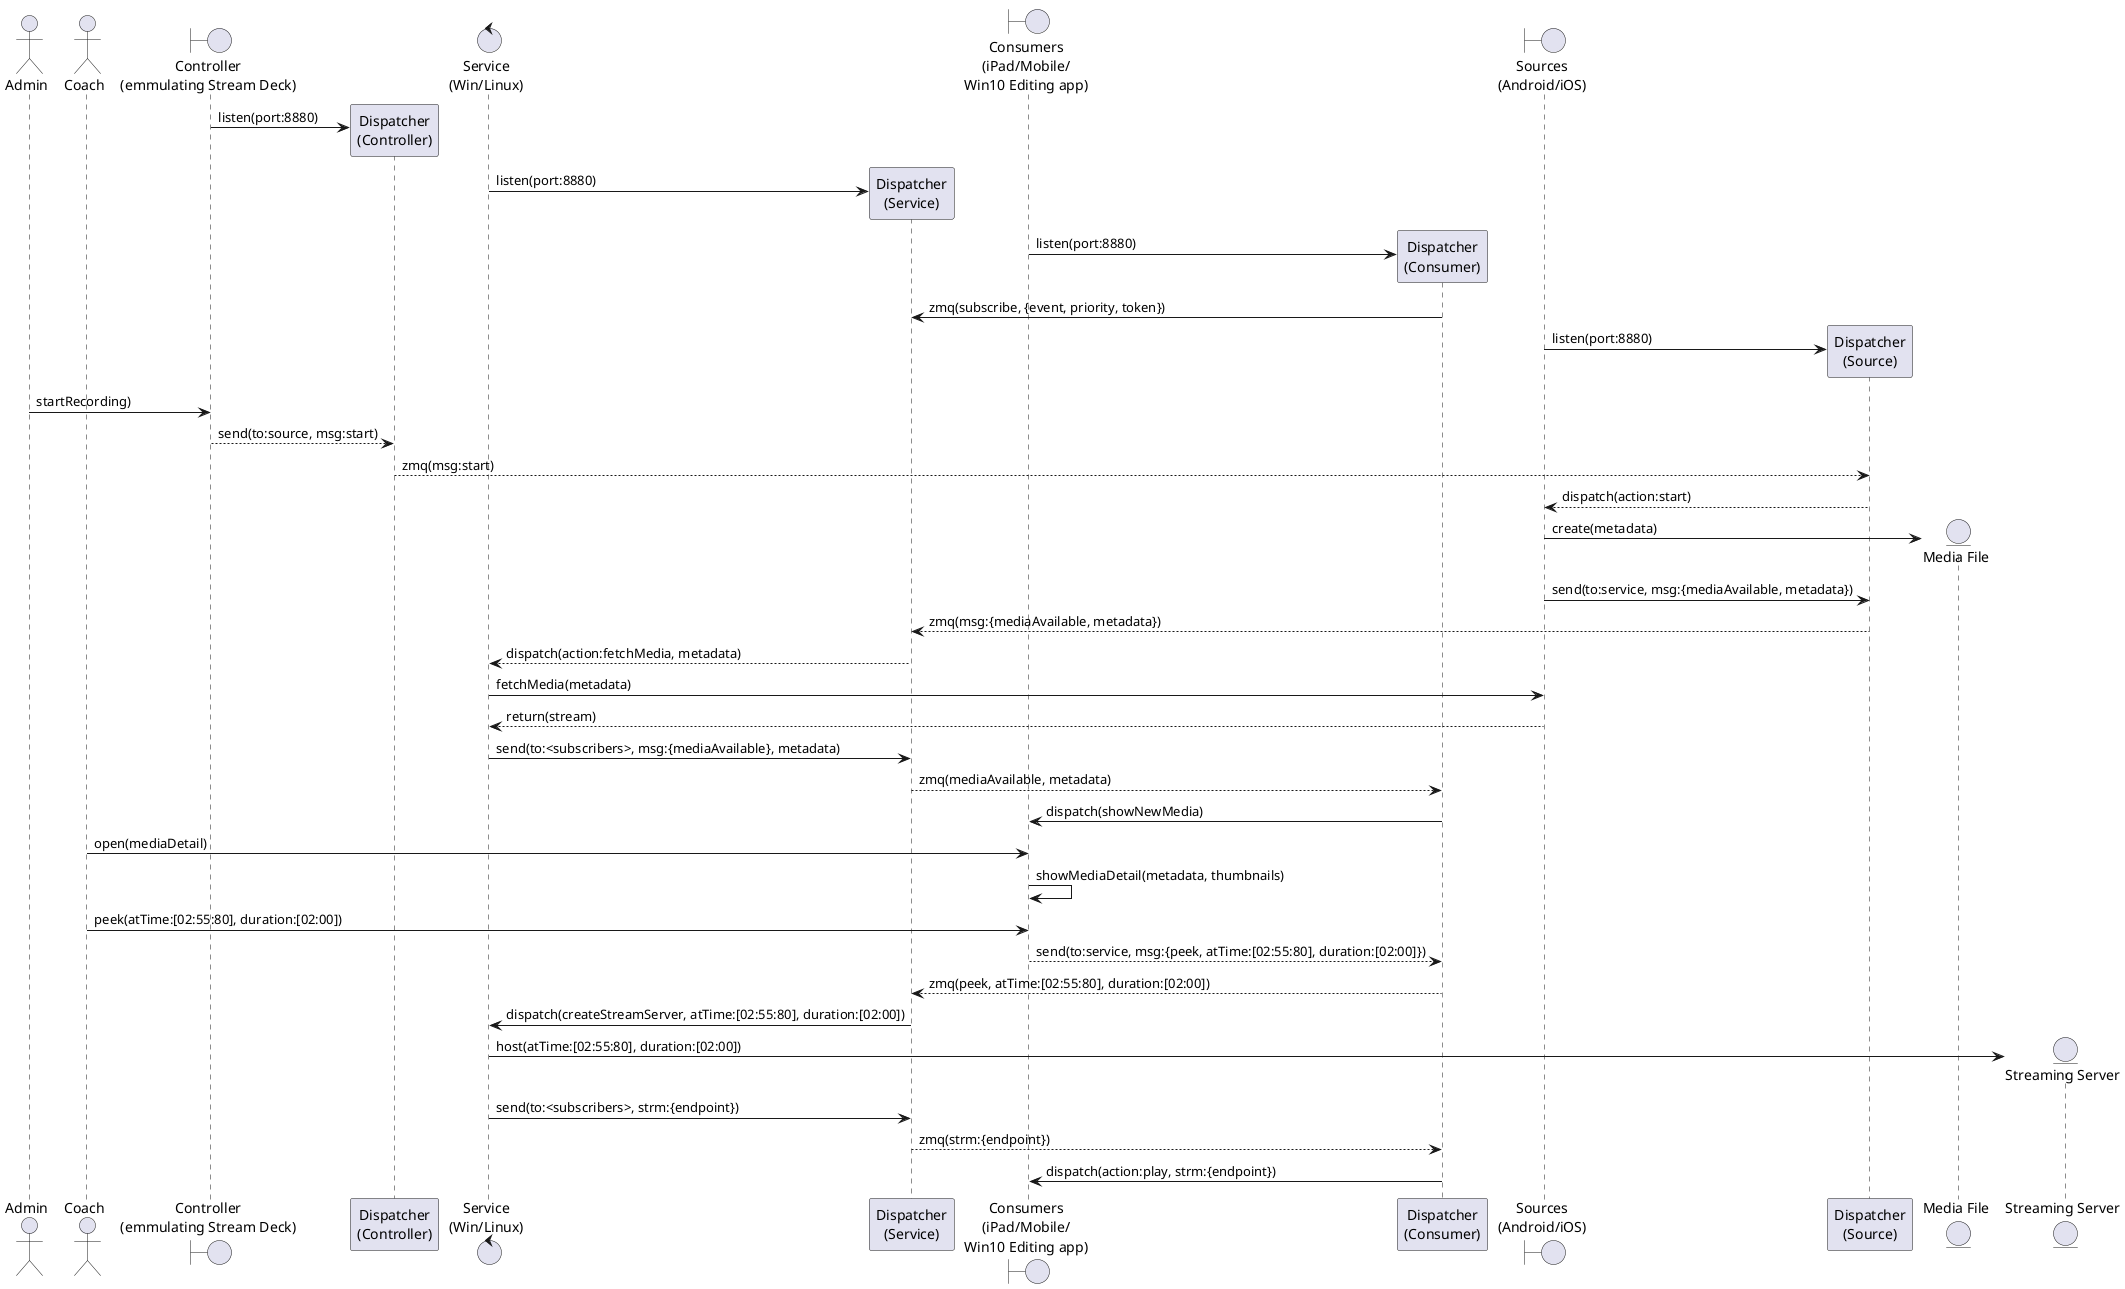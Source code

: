 @startuml Message Queue

actor admin as "Admin"
actor coach as "Coach"
boundary emu as "Controller\n(emmulating Stream Deck)"
create mq_emu as "Dispatcher\n(Controller)"
emu -> mq_emu: listen(port:8880)

control srv as "Service\n(Win/Linux)"
create mq_srv as "Dispatcher\n(Service)"
srv -> mq_srv: listen(port:8880)

boundary cns as "Consumers\n(iPad/Mobile/\nWin10 Editing app)"
create mq_cns as "Dispatcher\n(Consumer)"
cns -> mq_cns: listen(port:8880)

mq_cns -> mq_srv: zmq(subscribe, {event, priority, token})

boundary src as "Sources\n(Android/iOS)"
create mq_src as "Dispatcher\n(Source)"
src -> mq_src: listen(port:8880)

admin -> emu: startRecording)
emu --> mq_emu: send(to:source, msg:start)
mq_emu --> mq_src: zmq(msg:start)
mq_src --> src: dispatch(action:start)
create entity vid as "Media File"
src -> vid: create(metadata)
src -> mq_src: send(to:service, msg:{mediaAvailable, metadata})
mq_src --> mq_srv: zmq(msg:{mediaAvailable, metadata})

mq_srv --> srv: dispatch(action:fetchMedia, metadata)
srv -> src: fetchMedia(metadata)
src --> srv: return(stream)
srv -> mq_srv: send(to:<subscribers>, msg:{mediaAvailable}, metadata)
mq_srv --> mq_cns: zmq(mediaAvailable, metadata)
mq_cns -> cns: dispatch(showNewMedia)
coach -> cns: open(mediaDetail)
cns -> cns: showMediaDetail(metadata, thumbnails)
coach -> cns: peek(atTime:[02:55:80], duration:[02:00])
cns --> mq_cns: send(to:service, msg:{peek, atTime:[02:55:80], duration:[02:00]})
mq_cns --> mq_srv: zmq(peek, atTime:[02:55:80], duration:[02:00])
mq_srv -> srv: dispatch(createStreamServer, atTime:[02:55:80], duration:[02:00])
create entity strm as "Streaming Server"
srv -> strm: host(atTime:[02:55:80], duration:[02:00])
srv -> mq_srv: send(to:<subscribers>, strm:{endpoint})
mq_srv --> mq_cns: zmq(strm:{endpoint})
mq_cns -> cns: dispatch(action:play, strm:{endpoint})
@enduml
